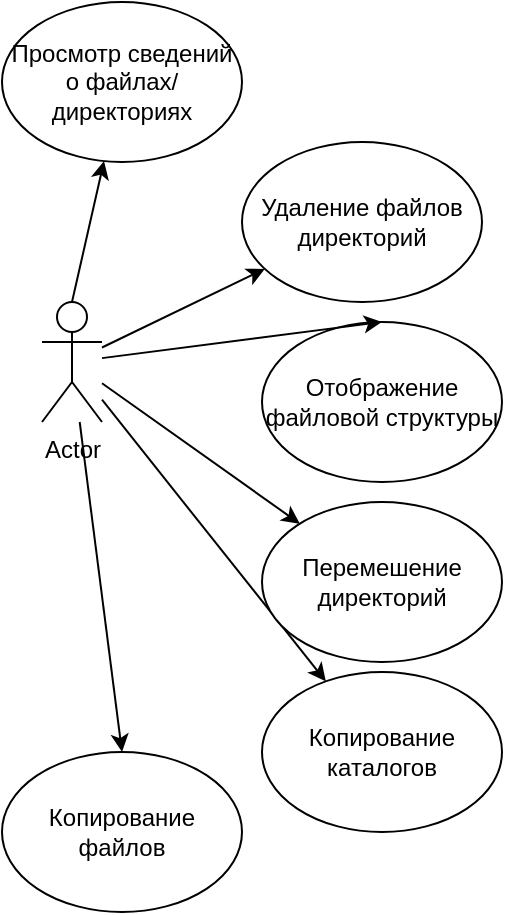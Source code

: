 <mxfile version="20.0.3" type="github"><diagram id="D-UPjBMNfTGhgTq9T4rK" name="Page-1"><mxGraphModel dx="1178" dy="638" grid="1" gridSize="10" guides="1" tooltips="1" connect="1" arrows="1" fold="1" page="1" pageScale="1" pageWidth="827" pageHeight="1169" math="0" shadow="0"><root><mxCell id="0"/><mxCell id="1" parent="0"/><mxCell id="wUXdk7G-OO7kjemj78QI-1" value="Actor" style="shape=umlActor;verticalLabelPosition=bottom;verticalAlign=top;html=1;outlineConnect=0;" vertex="1" parent="1"><mxGeometry x="60" y="320" width="30" height="60" as="geometry"/></mxCell><mxCell id="wUXdk7G-OO7kjemj78QI-2" value="Отображение файловой структуры" style="ellipse;whiteSpace=wrap;html=1;" vertex="1" parent="1"><mxGeometry x="170" y="330" width="120" height="80" as="geometry"/></mxCell><mxCell id="wUXdk7G-OO7kjemj78QI-3" value="" style="endArrow=classic;html=1;rounded=0;entryX=0.5;entryY=0;entryDx=0;entryDy=0;" edge="1" parent="1" source="wUXdk7G-OO7kjemj78QI-1" target="wUXdk7G-OO7kjemj78QI-2"><mxGeometry width="50" height="50" relative="1" as="geometry"><mxPoint x="390" y="590" as="sourcePoint"/><mxPoint x="440" y="540" as="targetPoint"/></mxGeometry></mxCell><mxCell id="wUXdk7G-OO7kjemj78QI-4" value="" style="endArrow=classic;html=1;rounded=0;" edge="1" parent="1" source="wUXdk7G-OO7kjemj78QI-1" target="wUXdk7G-OO7kjemj78QI-5"><mxGeometry width="50" height="50" relative="1" as="geometry"><mxPoint x="440" y="480" as="sourcePoint"/><mxPoint x="500" y="480" as="targetPoint"/></mxGeometry></mxCell><mxCell id="wUXdk7G-OO7kjemj78QI-5" value="Копирование каталогов" style="ellipse;whiteSpace=wrap;html=1;" vertex="1" parent="1"><mxGeometry x="170" y="505" width="120" height="80" as="geometry"/></mxCell><mxCell id="wUXdk7G-OO7kjemj78QI-6" value="" style="endArrow=classic;html=1;rounded=0;entryX=0.5;entryY=0;entryDx=0;entryDy=0;" edge="1" parent="1" source="wUXdk7G-OO7kjemj78QI-1" target="wUXdk7G-OO7kjemj78QI-7"><mxGeometry width="50" height="50" relative="1" as="geometry"><mxPoint x="440" y="440" as="sourcePoint"/><mxPoint x="470" y="410" as="targetPoint"/></mxGeometry></mxCell><mxCell id="wUXdk7G-OO7kjemj78QI-7" value="Копирование файлов" style="ellipse;whiteSpace=wrap;html=1;" vertex="1" parent="1"><mxGeometry x="40" y="545" width="120" height="80" as="geometry"/></mxCell><mxCell id="wUXdk7G-OO7kjemj78QI-8" value="" style="endArrow=classic;html=1;rounded=0;exitX=0.5;exitY=0;exitDx=0;exitDy=0;exitPerimeter=0;" edge="1" parent="1" source="wUXdk7G-OO7kjemj78QI-1" target="wUXdk7G-OO7kjemj78QI-9"><mxGeometry width="50" height="50" relative="1" as="geometry"><mxPoint x="414" y="440" as="sourcePoint"/><mxPoint x="400" y="370" as="targetPoint"/></mxGeometry></mxCell><mxCell id="wUXdk7G-OO7kjemj78QI-9" value="Просмотр сведений о файлах/директориях" style="ellipse;whiteSpace=wrap;html=1;" vertex="1" parent="1"><mxGeometry x="40" y="170" width="120" height="80" as="geometry"/></mxCell><mxCell id="wUXdk7G-OO7kjemj78QI-10" value="" style="endArrow=classic;html=1;rounded=0;" edge="1" parent="1" source="wUXdk7G-OO7kjemj78QI-1" target="wUXdk7G-OO7kjemj78QI-11"><mxGeometry width="50" height="50" relative="1" as="geometry"><mxPoint x="400" y="470" as="sourcePoint"/><mxPoint x="320" y="440" as="targetPoint"/></mxGeometry></mxCell><mxCell id="wUXdk7G-OO7kjemj78QI-11" value="Удаление файлов директорий" style="ellipse;whiteSpace=wrap;html=1;" vertex="1" parent="1"><mxGeometry x="160" y="240" width="120" height="80" as="geometry"/></mxCell><mxCell id="wUXdk7G-OO7kjemj78QI-12" value="" style="endArrow=classic;html=1;rounded=0;" edge="1" parent="1" source="wUXdk7G-OO7kjemj78QI-1" target="wUXdk7G-OO7kjemj78QI-13"><mxGeometry width="50" height="50" relative="1" as="geometry"><mxPoint x="390" y="500" as="sourcePoint"/><mxPoint x="280" y="530" as="targetPoint"/></mxGeometry></mxCell><mxCell id="wUXdk7G-OO7kjemj78QI-13" value="Перемешение директорий" style="ellipse;whiteSpace=wrap;html=1;" vertex="1" parent="1"><mxGeometry x="170" y="420" width="120" height="80" as="geometry"/></mxCell></root></mxGraphModel></diagram></mxfile>